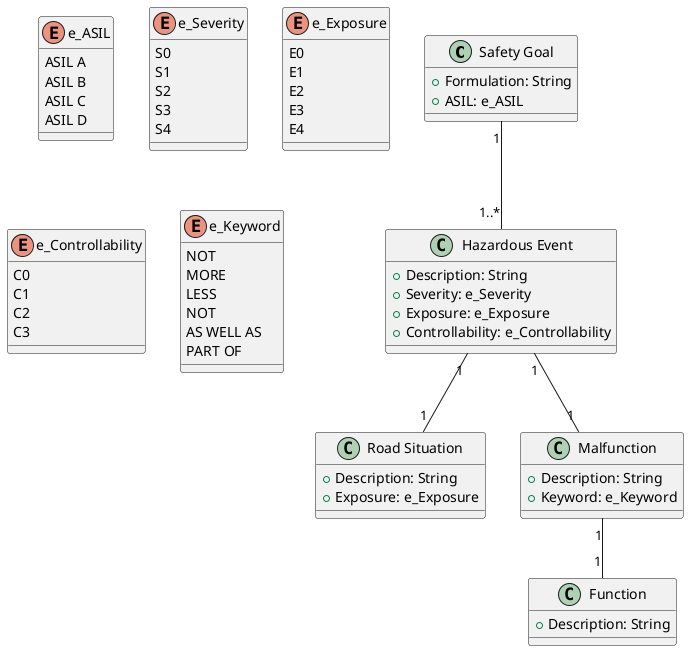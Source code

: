 @startuml

class "Safety Goal" as SG {
    + Formulation: String
    + ASIL: e_ASIL
}

enum e_ASIL {
    ASIL A
    ASIL B
    ASIL C
    ASIL D
}

class "Hazardous Event" as HE {
    + Description: String
    + Severity: e_Severity
    + Exposure: e_Exposure
    + Controllability: e_Controllability
}

enum e_Severity {
    S0
    S1
    S2
    S3
    S4
}

enum e_Exposure {
    E0
    E1
    E2
    E3
    E4
}

enum e_Controllability {
    C0
    C1
    C2
    C3
}

class "Road Situation" as RS {
    + Description: String
    + Exposure: e_Exposure
}

class "Malfunction" as M {
    + Description: String
    + Keyword: e_Keyword
}

enum e_Keyword {
    NOT 
    MORE
    LESS
    NOT
    AS WELL AS
    PART OF
}

class "Function" as F {
    + Description: String
}

SG "1" -- "1..*" HE

HE "1" -- "1" RS

HE "1" -- "1" M

M "1" -- "1" F

@enduml
